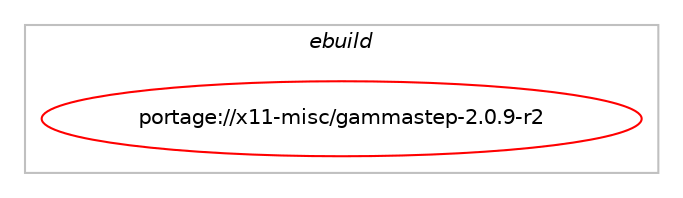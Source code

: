 digraph prolog {

# *************
# Graph options
# *************

newrank=true;
concentrate=true;
compound=true;
graph [rankdir=LR,fontname=Helvetica,fontsize=10,ranksep=1.5];#, ranksep=2.5, nodesep=0.2];
edge  [arrowhead=vee];
node  [fontname=Helvetica,fontsize=10];

# **********
# The ebuild
# **********

subgraph cluster_leftcol {
color=gray;
label=<<i>ebuild</i>>;
id [label="portage://x11-misc/gammastep-2.0.9-r2", color=red, width=4, href="../x11-misc/gammastep-2.0.9-r2.svg"];
}

# ****************
# The dependencies
# ****************

subgraph cluster_midcol {
color=gray;
label=<<i>dependencies</i>>;
subgraph cluster_compile {
fillcolor="#eeeeee";
style=filled;
label=<<i>compile</i>>;
# *** BEGIN UNKNOWN DEPENDENCY TYPE (TODO) ***
# id -> equal(use_conditional_group(positive,appindicator,portage://x11-misc/gammastep-2.0.9-r2,[package_dependency(portage://x11-misc/gammastep-2.0.9-r2,install,no,dev-libs,libayatana-appindicator,none,[,,],[],[])]))
# *** END UNKNOWN DEPENDENCY TYPE (TODO) ***

# *** BEGIN UNKNOWN DEPENDENCY TYPE (TODO) ***
# id -> equal(use_conditional_group(positive,geoclue,portage://x11-misc/gammastep-2.0.9-r2,[package_dependency(portage://x11-misc/gammastep-2.0.9-r2,install,no,app-misc,geoclue,none,[,,],[slot(2.0)],[]),package_dependency(portage://x11-misc/gammastep-2.0.9-r2,install,no,dev-libs,glib,none,[,,],[slot(2)],[])]))
# *** END UNKNOWN DEPENDENCY TYPE (TODO) ***

# *** BEGIN UNKNOWN DEPENDENCY TYPE (TODO) ***
# id -> equal(use_conditional_group(positive,gtk,portage://x11-misc/gammastep-2.0.9-r2,[use_conditional_group(positive,python_targets_python3_10,portage://x11-misc/gammastep-2.0.9-r2,[package_dependency(portage://x11-misc/gammastep-2.0.9-r2,install,no,dev-lang,python,none,[,,],[slot(3.10)],[])]),use_conditional_group(positive,python_targets_python3_11,portage://x11-misc/gammastep-2.0.9-r2,[package_dependency(portage://x11-misc/gammastep-2.0.9-r2,install,no,dev-lang,python,none,[,,],[slot(3.11)],[])]),use_conditional_group(positive,python_targets_python3_12,portage://x11-misc/gammastep-2.0.9-r2,[package_dependency(portage://x11-misc/gammastep-2.0.9-r2,install,no,dev-lang,python,none,[,,],[slot(3.12)],[])])]))
# *** END UNKNOWN DEPENDENCY TYPE (TODO) ***

# *** BEGIN UNKNOWN DEPENDENCY TYPE (TODO) ***
# id -> equal(use_conditional_group(positive,nls,portage://x11-misc/gammastep-2.0.9-r2,[package_dependency(portage://x11-misc/gammastep-2.0.9-r2,install,no,sys-devel,gettext,none,[,,],[],[])]))
# *** END UNKNOWN DEPENDENCY TYPE (TODO) ***

# *** BEGIN UNKNOWN DEPENDENCY TYPE (TODO) ***
# id -> equal(package_dependency(portage://x11-misc/gammastep-2.0.9-r2,install,no,dev-util,intltool,greaterequal,[0.50,,,0.50],[],[]))
# *** END UNKNOWN DEPENDENCY TYPE (TODO) ***

# *** BEGIN UNKNOWN DEPENDENCY TYPE (TODO) ***
# id -> equal(package_dependency(portage://x11-misc/gammastep-2.0.9-r2,install,no,x11-libs,libX11,greaterequal,[1.4,,,1.4],[],[]))
# *** END UNKNOWN DEPENDENCY TYPE (TODO) ***

# *** BEGIN UNKNOWN DEPENDENCY TYPE (TODO) ***
# id -> equal(package_dependency(portage://x11-misc/gammastep-2.0.9-r2,install,no,x11-libs,libXxf86vm,none,[,,],[],[]))
# *** END UNKNOWN DEPENDENCY TYPE (TODO) ***

# *** BEGIN UNKNOWN DEPENDENCY TYPE (TODO) ***
# id -> equal(package_dependency(portage://x11-misc/gammastep-2.0.9-r2,install,no,x11-libs,libdrm,none,[,,],[],[]))
# *** END UNKNOWN DEPENDENCY TYPE (TODO) ***

# *** BEGIN UNKNOWN DEPENDENCY TYPE (TODO) ***
# id -> equal(package_dependency(portage://x11-misc/gammastep-2.0.9-r2,install,no,x11-libs,libxcb,none,[,,],[],[]))
# *** END UNKNOWN DEPENDENCY TYPE (TODO) ***

}
subgraph cluster_compileandrun {
fillcolor="#eeeeee";
style=filled;
label=<<i>compile and run</i>>;
}
subgraph cluster_run {
fillcolor="#eeeeee";
style=filled;
label=<<i>run</i>>;
# *** BEGIN UNKNOWN DEPENDENCY TYPE (TODO) ***
# id -> equal(use_conditional_group(positive,appindicator,portage://x11-misc/gammastep-2.0.9-r2,[package_dependency(portage://x11-misc/gammastep-2.0.9-r2,run,no,dev-libs,libayatana-appindicator,none,[,,],[],[])]))
# *** END UNKNOWN DEPENDENCY TYPE (TODO) ***

# *** BEGIN UNKNOWN DEPENDENCY TYPE (TODO) ***
# id -> equal(use_conditional_group(positive,geoclue,portage://x11-misc/gammastep-2.0.9-r2,[package_dependency(portage://x11-misc/gammastep-2.0.9-r2,run,no,app-misc,geoclue,none,[,,],[slot(2.0)],[]),package_dependency(portage://x11-misc/gammastep-2.0.9-r2,run,no,dev-libs,glib,none,[,,],[slot(2)],[])]))
# *** END UNKNOWN DEPENDENCY TYPE (TODO) ***

# *** BEGIN UNKNOWN DEPENDENCY TYPE (TODO) ***
# id -> equal(use_conditional_group(positive,gtk,portage://x11-misc/gammastep-2.0.9-r2,[use_conditional_group(positive,python_targets_python3_10,portage://x11-misc/gammastep-2.0.9-r2,[package_dependency(portage://x11-misc/gammastep-2.0.9-r2,run,no,dev-lang,python,none,[,,],[slot(3.10)],[])]),use_conditional_group(positive,python_targets_python3_11,portage://x11-misc/gammastep-2.0.9-r2,[package_dependency(portage://x11-misc/gammastep-2.0.9-r2,run,no,dev-lang,python,none,[,,],[slot(3.11)],[])]),use_conditional_group(positive,python_targets_python3_12,portage://x11-misc/gammastep-2.0.9-r2,[package_dependency(portage://x11-misc/gammastep-2.0.9-r2,run,no,dev-lang,python,none,[,,],[slot(3.12)],[])])]))
# *** END UNKNOWN DEPENDENCY TYPE (TODO) ***

# *** BEGIN UNKNOWN DEPENDENCY TYPE (TODO) ***
# id -> equal(use_conditional_group(positive,gtk,portage://x11-misc/gammastep-2.0.9-r2,[package_dependency(portage://x11-misc/gammastep-2.0.9-r2,run,no,dev-python,pygobject,none,[,,],[],[use(optenable(python_targets_python3_10),negative),use(optenable(python_targets_python3_11),negative),use(optenable(python_targets_python3_12),negative)]),package_dependency(portage://x11-misc/gammastep-2.0.9-r2,run,no,x11-libs,gtk+,none,[,,],[slot(3)],[use(enable(introspection),none)]),package_dependency(portage://x11-misc/gammastep-2.0.9-r2,run,no,dev-python,pyxdg,none,[,,],[],[use(optenable(python_targets_python3_10),negative),use(optenable(python_targets_python3_11),negative),use(optenable(python_targets_python3_12),negative)])]))
# *** END UNKNOWN DEPENDENCY TYPE (TODO) ***

# *** BEGIN UNKNOWN DEPENDENCY TYPE (TODO) ***
# id -> equal(package_dependency(portage://x11-misc/gammastep-2.0.9-r2,run,no,x11-libs,libX11,greaterequal,[1.4,,,1.4],[],[]))
# *** END UNKNOWN DEPENDENCY TYPE (TODO) ***

# *** BEGIN UNKNOWN DEPENDENCY TYPE (TODO) ***
# id -> equal(package_dependency(portage://x11-misc/gammastep-2.0.9-r2,run,no,x11-libs,libXxf86vm,none,[,,],[],[]))
# *** END UNKNOWN DEPENDENCY TYPE (TODO) ***

# *** BEGIN UNKNOWN DEPENDENCY TYPE (TODO) ***
# id -> equal(package_dependency(portage://x11-misc/gammastep-2.0.9-r2,run,no,x11-libs,libdrm,none,[,,],[],[]))
# *** END UNKNOWN DEPENDENCY TYPE (TODO) ***

# *** BEGIN UNKNOWN DEPENDENCY TYPE (TODO) ***
# id -> equal(package_dependency(portage://x11-misc/gammastep-2.0.9-r2,run,no,x11-libs,libxcb,none,[,,],[],[]))
# *** END UNKNOWN DEPENDENCY TYPE (TODO) ***

}
}

# **************
# The candidates
# **************

subgraph cluster_choices {
rank=same;
color=gray;
label=<<i>candidates</i>>;

}

}
